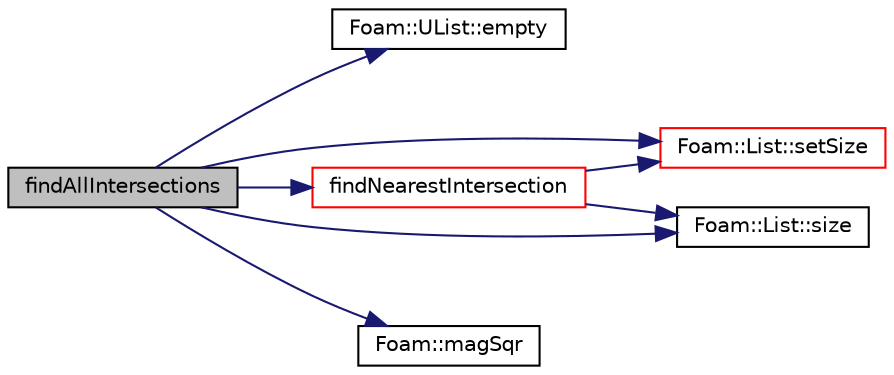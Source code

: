 digraph "findAllIntersections"
{
  bgcolor="transparent";
  edge [fontname="Helvetica",fontsize="10",labelfontname="Helvetica",labelfontsize="10"];
  node [fontname="Helvetica",fontsize="10",shape=record];
  rankdir="LR";
  Node1 [label="findAllIntersections",height=0.2,width=0.4,color="black", fillcolor="grey75", style="filled", fontcolor="black"];
  Node1 -> Node2 [color="midnightblue",fontsize="10",style="solid",fontname="Helvetica"];
  Node2 [label="Foam::UList::empty",height=0.2,width=0.4,color="black",URL="$a02842.html#ac6e61de369e994009e36f344f99c15ad",tooltip="Return true if the UList is empty (ie, size() is zero) "];
  Node1 -> Node3 [color="midnightblue",fontsize="10",style="solid",fontname="Helvetica"];
  Node3 [label="findNearestIntersection",height=0.2,width=0.4,color="red",URL="$a02337.html#a4dc008ad9d2f7508185509bb78fb046d"];
  Node3 -> Node4 [color="midnightblue",fontsize="10",style="solid",fontname="Helvetica"];
  Node4 [label="Foam::List::setSize",height=0.2,width=0.4,color="red",URL="$a01392.html#aedb985ffeaf1bdbfeccc2a8730405703",tooltip="Reset size of List. "];
  Node3 -> Node5 [color="midnightblue",fontsize="10",style="solid",fontname="Helvetica"];
  Node5 [label="Foam::List::size",height=0.2,width=0.4,color="black",URL="$a01392.html#a8a5f6fa29bd4b500caf186f60245b384",tooltip="Override size to be inconsistent with allocated storage. "];
  Node1 -> Node6 [color="midnightblue",fontsize="10",style="solid",fontname="Helvetica"];
  Node6 [label="Foam::magSqr",height=0.2,width=0.4,color="black",URL="$a10887.html#ae6fff2c6981e6d9618aa5038e69def6e"];
  Node1 -> Node4 [color="midnightblue",fontsize="10",style="solid",fontname="Helvetica"];
  Node1 -> Node5 [color="midnightblue",fontsize="10",style="solid",fontname="Helvetica"];
}
